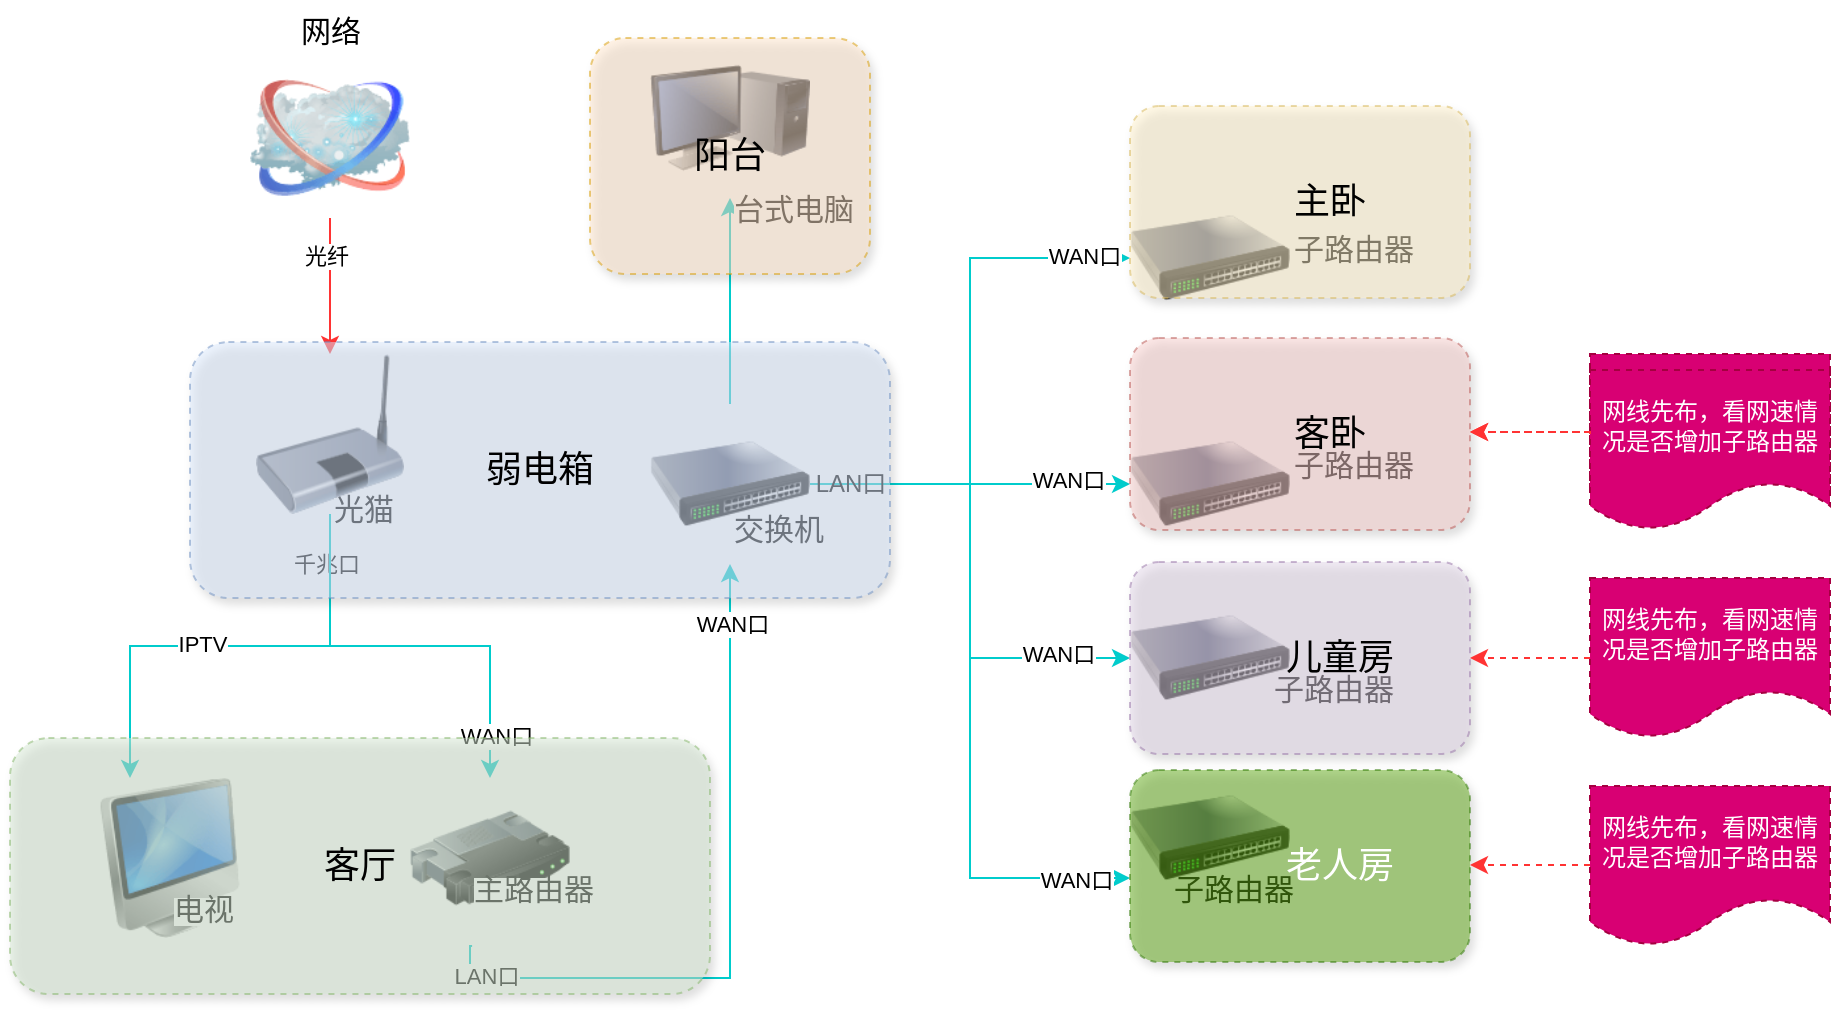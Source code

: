 <mxfile version="28.0.5">
  <diagram name="Page-1" id="55a83fd1-7818-8e21-69c5-c3457e3827bb">
    <mxGraphModel dx="1018" dy="658" grid="1" gridSize="10" guides="1" tooltips="1" connect="1" arrows="1" fold="1" page="1" pageScale="1" pageWidth="1100" pageHeight="850" background="none" math="0" shadow="0">
      <root>
        <mxCell id="0" />
        <mxCell id="1" parent="0" />
        <mxCell id="VvJMJaU7SE6beF8pdY5j-20" value="" style="edgeStyle=orthogonalEdgeStyle;rounded=0;orthogonalLoop=1;jettySize=auto;html=1;strokeColor=#FF3333;" edge="1" parent="1" source="69ecfefc5c41e42c-2" target="VvJMJaU7SE6beF8pdY5j-6">
          <mxGeometry relative="1" as="geometry" />
        </mxCell>
        <mxCell id="VvJMJaU7SE6beF8pdY5j-21" value="光纤" style="edgeLabel;html=1;align=center;verticalAlign=middle;resizable=0;points=[];" vertex="1" connectable="0" parent="VvJMJaU7SE6beF8pdY5j-20">
          <mxGeometry x="-0.45" y="-2" relative="1" as="geometry">
            <mxPoint as="offset" />
          </mxGeometry>
        </mxCell>
        <mxCell id="69ecfefc5c41e42c-2" value="&lt;span style=&quot;font-size: 15px;&quot;&gt;网络&lt;/span&gt;" style="image;html=1;labelBackgroundColor=#ffffff;image=img/lib/clip_art/networking/Cloud_128x128.png;rounded=1;shadow=0;comic=0;strokeWidth=2;fontSize=22;labelPosition=center;verticalLabelPosition=top;align=center;verticalAlign=bottom;" parent="1" vertex="1">
          <mxGeometry x="130" y="110" width="80" height="80" as="geometry" />
        </mxCell>
        <mxCell id="69ecfefc5c41e42c-5" value="" style="image;html=1;labelBackgroundColor=#ffffff;image=img/lib/clip_art/computers/Monitor_Tower_128x128.png;rounded=1;shadow=0;comic=0;strokeWidth=2;fontSize=22" parent="1" vertex="1">
          <mxGeometry x="330" y="100" width="80" height="80" as="geometry" />
        </mxCell>
        <mxCell id="VvJMJaU7SE6beF8pdY5j-35" value="" style="edgeStyle=orthogonalEdgeStyle;rounded=0;orthogonalLoop=1;jettySize=auto;html=1;strokeColor=#00CCCC;exitX=0.388;exitY=1.05;exitDx=0;exitDy=0;exitPerimeter=0;" edge="1" parent="1" source="VvJMJaU7SE6beF8pdY5j-1" target="VvJMJaU7SE6beF8pdY5j-3">
          <mxGeometry relative="1" as="geometry">
            <mxPoint x="240" y="560" as="sourcePoint" />
            <mxPoint x="290" y="620" as="targetPoint" />
            <Array as="points">
              <mxPoint x="240" y="554" />
              <mxPoint x="240" y="570" />
              <mxPoint x="370" y="570" />
            </Array>
          </mxGeometry>
        </mxCell>
        <mxCell id="VvJMJaU7SE6beF8pdY5j-37" value="WAN口" style="edgeLabel;html=1;align=center;verticalAlign=middle;resizable=0;points=[];" vertex="1" connectable="0" parent="VvJMJaU7SE6beF8pdY5j-35">
          <mxGeometry x="0.83" y="-1" relative="1" as="geometry">
            <mxPoint as="offset" />
          </mxGeometry>
        </mxCell>
        <mxCell id="VvJMJaU7SE6beF8pdY5j-61" value="LAN口" style="edgeLabel;html=1;align=center;verticalAlign=middle;resizable=0;points=[];" vertex="1" connectable="0" parent="VvJMJaU7SE6beF8pdY5j-35">
          <mxGeometry x="-0.859" y="1" relative="1" as="geometry">
            <mxPoint as="offset" />
          </mxGeometry>
        </mxCell>
        <mxCell id="VvJMJaU7SE6beF8pdY5j-1" value="" style="image;html=1;image=img/lib/clip_art/networking/Router_128x128.png" vertex="1" parent="1">
          <mxGeometry x="210" y="470" width="80" height="80" as="geometry" />
        </mxCell>
        <mxCell id="VvJMJaU7SE6beF8pdY5j-41" style="edgeStyle=orthogonalEdgeStyle;rounded=0;orthogonalLoop=1;jettySize=auto;html=1;entryX=0;entryY=0.5;entryDx=0;entryDy=0;strokeColor=#00CCCC;" edge="1" parent="1" source="VvJMJaU7SE6beF8pdY5j-3" target="VvJMJaU7SE6beF8pdY5j-38">
          <mxGeometry relative="1" as="geometry" />
        </mxCell>
        <mxCell id="VvJMJaU7SE6beF8pdY5j-46" value="WAN口" style="edgeLabel;html=1;align=center;verticalAlign=middle;resizable=0;points=[];" vertex="1" connectable="0" parent="VvJMJaU7SE6beF8pdY5j-41">
          <mxGeometry x="0.832" y="1" relative="1" as="geometry">
            <mxPoint as="offset" />
          </mxGeometry>
        </mxCell>
        <mxCell id="VvJMJaU7SE6beF8pdY5j-50" style="edgeStyle=orthogonalEdgeStyle;rounded=0;orthogonalLoop=1;jettySize=auto;html=1;entryX=0;entryY=0.5;entryDx=0;entryDy=0;strokeColor=#00CCCC;" edge="1" parent="1" source="VvJMJaU7SE6beF8pdY5j-3" target="VvJMJaU7SE6beF8pdY5j-43">
          <mxGeometry relative="1" as="geometry" />
        </mxCell>
        <mxCell id="VvJMJaU7SE6beF8pdY5j-75" value="WAN口" style="edgeLabel;html=1;align=center;verticalAlign=middle;resizable=0;points=[];" vertex="1" connectable="0" parent="VvJMJaU7SE6beF8pdY5j-50">
          <mxGeometry x="0.709" y="2" relative="1" as="geometry">
            <mxPoint as="offset" />
          </mxGeometry>
        </mxCell>
        <mxCell id="VvJMJaU7SE6beF8pdY5j-51" style="edgeStyle=orthogonalEdgeStyle;rounded=0;orthogonalLoop=1;jettySize=auto;html=1;entryX=0;entryY=0.75;entryDx=0;entryDy=0;strokeColor=#00CCCC;" edge="1" parent="1" source="VvJMJaU7SE6beF8pdY5j-3" target="VvJMJaU7SE6beF8pdY5j-44">
          <mxGeometry relative="1" as="geometry">
            <Array as="points">
              <mxPoint x="490" y="323" />
              <mxPoint x="490" y="520" />
            </Array>
          </mxGeometry>
        </mxCell>
        <mxCell id="VvJMJaU7SE6beF8pdY5j-76" value="WAN口" style="edgeLabel;html=1;align=center;verticalAlign=middle;resizable=0;points=[];" vertex="1" connectable="0" parent="VvJMJaU7SE6beF8pdY5j-51">
          <mxGeometry x="0.849" y="-1" relative="1" as="geometry">
            <mxPoint as="offset" />
          </mxGeometry>
        </mxCell>
        <mxCell id="VvJMJaU7SE6beF8pdY5j-63" style="edgeStyle=orthogonalEdgeStyle;rounded=0;orthogonalLoop=1;jettySize=auto;html=1;strokeColor=#00CCCC;" edge="1" parent="1" source="VvJMJaU7SE6beF8pdY5j-3" target="VvJMJaU7SE6beF8pdY5j-42">
          <mxGeometry relative="1" as="geometry">
            <Array as="points">
              <mxPoint x="530" y="323" />
              <mxPoint x="530" y="323" />
            </Array>
          </mxGeometry>
        </mxCell>
        <mxCell id="VvJMJaU7SE6beF8pdY5j-74" value="WAN口" style="edgeLabel;html=1;align=center;verticalAlign=middle;resizable=0;points=[];" vertex="1" connectable="0" parent="VvJMJaU7SE6beF8pdY5j-63">
          <mxGeometry x="0.613" y="2" relative="1" as="geometry">
            <mxPoint as="offset" />
          </mxGeometry>
        </mxCell>
        <mxCell id="VvJMJaU7SE6beF8pdY5j-73" value="" style="edgeStyle=orthogonalEdgeStyle;rounded=0;orthogonalLoop=1;jettySize=auto;html=1;strokeColor=#00CCCC;" edge="1" parent="1" source="VvJMJaU7SE6beF8pdY5j-3" target="69ecfefc5c41e42c-5">
          <mxGeometry relative="1" as="geometry" />
        </mxCell>
        <mxCell id="VvJMJaU7SE6beF8pdY5j-3" value="" style="image;html=1;image=img/lib/clip_art/networking/Switch_128x128.png" vertex="1" parent="1">
          <mxGeometry x="330" y="283" width="80" height="80" as="geometry" />
        </mxCell>
        <mxCell id="VvJMJaU7SE6beF8pdY5j-27" style="edgeStyle=orthogonalEdgeStyle;rounded=0;orthogonalLoop=1;jettySize=auto;html=1;strokeColor=#00CCCC;" edge="1" parent="1" source="VvJMJaU7SE6beF8pdY5j-6" target="VvJMJaU7SE6beF8pdY5j-1">
          <mxGeometry relative="1" as="geometry" />
        </mxCell>
        <mxCell id="VvJMJaU7SE6beF8pdY5j-28" value="千兆口" style="edgeLabel;html=1;align=center;verticalAlign=middle;resizable=0;points=[];" vertex="1" connectable="0" parent="VvJMJaU7SE6beF8pdY5j-27">
          <mxGeometry x="-0.762" y="-2" relative="1" as="geometry">
            <mxPoint as="offset" />
          </mxGeometry>
        </mxCell>
        <mxCell id="VvJMJaU7SE6beF8pdY5j-29" value="WAN口" style="edgeLabel;html=1;align=center;verticalAlign=middle;resizable=0;points=[];" vertex="1" connectable="0" parent="VvJMJaU7SE6beF8pdY5j-27">
          <mxGeometry x="0.8" y="3" relative="1" as="geometry">
            <mxPoint as="offset" />
          </mxGeometry>
        </mxCell>
        <mxCell id="VvJMJaU7SE6beF8pdY5j-31" style="edgeStyle=orthogonalEdgeStyle;rounded=0;orthogonalLoop=1;jettySize=auto;html=1;entryX=0.25;entryY=0;entryDx=0;entryDy=0;strokeColor=#00CCCC;" edge="1" parent="1" source="VvJMJaU7SE6beF8pdY5j-6" target="VvJMJaU7SE6beF8pdY5j-26">
          <mxGeometry relative="1" as="geometry" />
        </mxCell>
        <mxCell id="VvJMJaU7SE6beF8pdY5j-32" value="IPTV" style="edgeLabel;html=1;align=center;verticalAlign=middle;resizable=0;points=[];" vertex="1" connectable="0" parent="VvJMJaU7SE6beF8pdY5j-31">
          <mxGeometry x="0.125" y="-1" relative="1" as="geometry">
            <mxPoint as="offset" />
          </mxGeometry>
        </mxCell>
        <mxCell id="VvJMJaU7SE6beF8pdY5j-6" value="" style="image;html=1;image=img/lib/clip_art/networking/Bridge_128x128.png" vertex="1" parent="1">
          <mxGeometry x="130" y="258" width="80" height="80" as="geometry" />
        </mxCell>
        <mxCell id="VvJMJaU7SE6beF8pdY5j-13" value="&lt;div style=&quot;text-align: center;&quot;&gt;&lt;span style=&quot;color: light-dark(rgb(0, 0, 0), rgb(255, 255, 255)); text-wrap-mode: nowrap; background-color: rgb(255, 255, 255);&quot;&gt;&lt;font style=&quot;font-size: 15px;&quot;&gt;光猫&lt;/font&gt;&lt;/span&gt;&lt;/div&gt;" style="text;whiteSpace=wrap;html=1;" vertex="1" parent="1">
          <mxGeometry x="170" y="320" width="100" height="50" as="geometry" />
        </mxCell>
        <mxCell id="VvJMJaU7SE6beF8pdY5j-19" value="&lt;div style=&quot;text-align: center;&quot;&gt;&lt;span style=&quot;text-wrap-mode: nowrap; background-color: rgb(255, 255, 255);&quot;&gt;&lt;font style=&quot;font-size: 15px;&quot;&gt;交换机&lt;/font&gt;&lt;/span&gt;&lt;/div&gt;" style="text;whiteSpace=wrap;html=1;" vertex="1" parent="1">
          <mxGeometry x="370" y="330" width="100" height="50" as="geometry" />
        </mxCell>
        <mxCell id="VvJMJaU7SE6beF8pdY5j-25" value="&lt;div style=&quot;text-align: center;&quot;&gt;&lt;span style=&quot;text-wrap-mode: nowrap; background-color: rgb(255, 255, 255);&quot;&gt;&lt;font style=&quot;font-size: 15px;&quot;&gt;主路由器&lt;/font&gt;&lt;/span&gt;&lt;/div&gt;" style="text;whiteSpace=wrap;html=1;" vertex="1" parent="1">
          <mxGeometry x="240" y="510" width="100" height="50" as="geometry" />
        </mxCell>
        <mxCell id="VvJMJaU7SE6beF8pdY5j-26" value="" style="image;html=1;image=img/lib/clip_art/computers/iMac_128x128.png" vertex="1" parent="1">
          <mxGeometry x="50" y="470" width="80" height="80" as="geometry" />
        </mxCell>
        <mxCell id="VvJMJaU7SE6beF8pdY5j-36" style="edgeStyle=orthogonalEdgeStyle;rounded=0;orthogonalLoop=1;jettySize=auto;html=1;exitX=0.5;exitY=1;exitDx=0;exitDy=0;" edge="1" parent="1" source="VvJMJaU7SE6beF8pdY5j-1" target="VvJMJaU7SE6beF8pdY5j-1">
          <mxGeometry relative="1" as="geometry" />
        </mxCell>
        <mxCell id="VvJMJaU7SE6beF8pdY5j-38" value="" style="image;html=1;image=img/lib/clip_art/networking/Switch_128x128.png" vertex="1" parent="1">
          <mxGeometry x="570" y="170" width="80" height="80" as="geometry" />
        </mxCell>
        <mxCell id="VvJMJaU7SE6beF8pdY5j-39" value="&lt;div style=&quot;text-align: center;&quot;&gt;&lt;span style=&quot;text-wrap-mode: nowrap; background-color: rgb(255, 255, 255);&quot;&gt;&lt;font style=&quot;font-size: 15px;&quot;&gt;电视&lt;/font&gt;&lt;/span&gt;&lt;/div&gt;" style="text;whiteSpace=wrap;html=1;" vertex="1" parent="1">
          <mxGeometry x="90" y="520" width="100" height="50" as="geometry" />
        </mxCell>
        <mxCell id="VvJMJaU7SE6beF8pdY5j-40" value="&lt;div style=&quot;text-align: center;&quot;&gt;&lt;span style=&quot;text-wrap-mode: nowrap; background-color: rgb(255, 255, 255);&quot;&gt;&lt;font style=&quot;font-size: 15px;&quot;&gt;子路由器&lt;/font&gt;&lt;/span&gt;&lt;/div&gt;" style="text;whiteSpace=wrap;html=1;" vertex="1" parent="1">
          <mxGeometry x="650" y="190" width="100" height="50" as="geometry" />
        </mxCell>
        <mxCell id="VvJMJaU7SE6beF8pdY5j-42" value="" style="image;html=1;image=img/lib/clip_art/networking/Switch_128x128.png" vertex="1" parent="1">
          <mxGeometry x="570" y="283" width="80" height="80" as="geometry" />
        </mxCell>
        <mxCell id="VvJMJaU7SE6beF8pdY5j-43" value="" style="image;html=1;image=img/lib/clip_art/networking/Switch_128x128.png" vertex="1" parent="1">
          <mxGeometry x="570" y="370" width="80" height="80" as="geometry" />
        </mxCell>
        <mxCell id="VvJMJaU7SE6beF8pdY5j-44" value="" style="image;html=1;image=img/lib/clip_art/networking/Switch_128x128.png" vertex="1" parent="1">
          <mxGeometry x="570" y="460" width="80" height="80" as="geometry" />
        </mxCell>
        <mxCell id="VvJMJaU7SE6beF8pdY5j-45" value="LAN口" style="text;html=1;align=center;verticalAlign=middle;resizable=0;points=[];autosize=1;strokeColor=none;fillColor=none;" vertex="1" parent="1">
          <mxGeometry x="400" y="308" width="60" height="30" as="geometry" />
        </mxCell>
        <mxCell id="VvJMJaU7SE6beF8pdY5j-55" value="&lt;div style=&quot;text-align: center;&quot;&gt;&lt;span style=&quot;text-wrap-mode: nowrap; background-color: rgb(255, 255, 255);&quot;&gt;&lt;font style=&quot;font-size: 15px;&quot;&gt;子路由器&lt;/font&gt;&lt;/span&gt;&lt;/div&gt;" style="text;whiteSpace=wrap;html=1;" vertex="1" parent="1">
          <mxGeometry x="650" y="298" width="100" height="50" as="geometry" />
        </mxCell>
        <mxCell id="VvJMJaU7SE6beF8pdY5j-56" value="&lt;div style=&quot;text-align: center;&quot;&gt;&lt;span style=&quot;text-wrap-mode: nowrap; background-color: rgb(255, 255, 255);&quot;&gt;&lt;font style=&quot;font-size: 15px;&quot;&gt;子路由器&lt;/font&gt;&lt;/span&gt;&lt;/div&gt;" style="text;whiteSpace=wrap;html=1;" vertex="1" parent="1">
          <mxGeometry x="640" y="410" width="100" height="50" as="geometry" />
        </mxCell>
        <mxCell id="VvJMJaU7SE6beF8pdY5j-57" value="&lt;div style=&quot;text-align: center;&quot;&gt;&lt;span style=&quot;text-wrap-mode: nowrap; background-color: rgb(255, 255, 255);&quot;&gt;&lt;font style=&quot;font-size: 15px;&quot;&gt;子路由器&lt;/font&gt;&lt;/span&gt;&lt;/div&gt;" style="text;whiteSpace=wrap;html=1;" vertex="1" parent="1">
          <mxGeometry x="590" y="510" width="100" height="50" as="geometry" />
        </mxCell>
        <mxCell id="VvJMJaU7SE6beF8pdY5j-64" value="&lt;font style=&quot;font-size: 18px;&quot;&gt;弱电箱&lt;/font&gt;" style="rounded=1;whiteSpace=wrap;html=1;dashed=1;shadow=1;opacity=50;fillColor=#dae8fc;strokeColor=#6c8ebf;" vertex="1" parent="1">
          <mxGeometry x="100" y="252" width="350" height="128" as="geometry" />
        </mxCell>
        <mxCell id="VvJMJaU7SE6beF8pdY5j-65" value="&lt;font style=&quot;font-size: 18px;&quot;&gt;客厅&lt;/font&gt;" style="rounded=1;whiteSpace=wrap;html=1;dashed=1;shadow=1;opacity=50;fillColor=#d5e8d4;strokeColor=#82b366;" vertex="1" parent="1">
          <mxGeometry x="10" y="450" width="350" height="128" as="geometry" />
        </mxCell>
        <mxCell id="VvJMJaU7SE6beF8pdY5j-77" value="&lt;div style=&quot;text-align: center;&quot;&gt;&lt;span style=&quot;font-size: 15px; text-wrap-mode: nowrap; background-color: rgb(255, 255, 255);&quot;&gt;台式电脑&lt;/span&gt;&lt;/div&gt;" style="text;whiteSpace=wrap;html=1;" vertex="1" parent="1">
          <mxGeometry x="370" y="170" width="100" height="50" as="geometry" />
        </mxCell>
        <mxCell id="VvJMJaU7SE6beF8pdY5j-78" value="&lt;span style=&quot;font-size: 18px;&quot;&gt;阳台&lt;/span&gt;" style="rounded=1;whiteSpace=wrap;html=1;dashed=1;shadow=1;opacity=50;fillColor=#ffe6cc;strokeColor=#d79b00;" vertex="1" parent="1">
          <mxGeometry x="300" y="100" width="140" height="118" as="geometry" />
        </mxCell>
        <mxCell id="VvJMJaU7SE6beF8pdY5j-79" value="&lt;span style=&quot;font-size: 18px;&quot;&gt;&amp;nbsp; &amp;nbsp; &amp;nbsp; 主卧&lt;/span&gt;" style="rounded=1;whiteSpace=wrap;html=1;dashed=1;shadow=1;opacity=50;fillColor=#fff2cc;strokeColor=#d6b656;" vertex="1" parent="1">
          <mxGeometry x="570" y="134" width="170" height="96" as="geometry" />
        </mxCell>
        <mxCell id="VvJMJaU7SE6beF8pdY5j-80" value="&lt;span style=&quot;font-size: 18px;&quot;&gt;&amp;nbsp; &amp;nbsp; &amp;nbsp; 客卧&lt;/span&gt;" style="rounded=1;whiteSpace=wrap;html=1;dashed=1;shadow=1;opacity=50;fillColor=#f8cecc;strokeColor=#b85450;" vertex="1" parent="1">
          <mxGeometry x="570" y="250" width="170" height="96" as="geometry" />
        </mxCell>
        <mxCell id="VvJMJaU7SE6beF8pdY5j-81" value="&lt;span style=&quot;font-size: 18px;&quot;&gt;&amp;nbsp; &amp;nbsp; &amp;nbsp; &amp;nbsp; 儿童房&lt;/span&gt;" style="rounded=1;whiteSpace=wrap;html=1;dashed=1;shadow=1;opacity=50;fillColor=#e1d5e7;strokeColor=#9673a6;" vertex="1" parent="1">
          <mxGeometry x="570" y="362" width="170" height="96" as="geometry" />
        </mxCell>
        <mxCell id="VvJMJaU7SE6beF8pdY5j-82" value="&lt;span style=&quot;font-size: 18px;&quot;&gt;&amp;nbsp; &amp;nbsp; &amp;nbsp; &amp;nbsp; 老人房&lt;/span&gt;" style="rounded=1;whiteSpace=wrap;html=1;dashed=1;shadow=1;opacity=50;fillColor=#60a917;strokeColor=#2D7600;fontColor=#ffffff;" vertex="1" parent="1">
          <mxGeometry x="570" y="466" width="170" height="96" as="geometry" />
        </mxCell>
        <mxCell id="VvJMJaU7SE6beF8pdY5j-84" value="" style="edgeStyle=orthogonalEdgeStyle;rounded=0;orthogonalLoop=1;jettySize=auto;html=1;dashed=1;strokeColor=#FF3333;" edge="1" parent="1" source="VvJMJaU7SE6beF8pdY5j-83" target="VvJMJaU7SE6beF8pdY5j-81">
          <mxGeometry relative="1" as="geometry">
            <Array as="points">
              <mxPoint x="770" y="410" />
              <mxPoint x="770" y="410" />
            </Array>
          </mxGeometry>
        </mxCell>
        <mxCell id="VvJMJaU7SE6beF8pdY5j-83" value="网线先布，看网速情况是否增加子路由器" style="shape=document;whiteSpace=wrap;html=1;boundedLbl=1;fillColor=#d80073;fontColor=#ffffff;strokeColor=#A50040;dashed=1;" vertex="1" parent="1">
          <mxGeometry x="800" y="370" width="120" height="80" as="geometry" />
        </mxCell>
        <mxCell id="VvJMJaU7SE6beF8pdY5j-86" value="网线先布，看网速情况是否增加子路由器" style="shape=document;whiteSpace=wrap;html=1;boundedLbl=1;fillColor=#d80073;fontColor=#ffffff;strokeColor=#A50040;dashed=1;" vertex="1" parent="1">
          <mxGeometry x="800" y="474" width="120" height="80" as="geometry" />
        </mxCell>
        <mxCell id="VvJMJaU7SE6beF8pdY5j-88" value="网线先布，看情况是否增加子路由器" style="shape=document;whiteSpace=wrap;html=1;boundedLbl=1;fillColor=#d80073;fontColor=#ffffff;strokeColor=#A50040;dashed=1;" vertex="1" parent="1">
          <mxGeometry x="800" y="258" width="120" height="80" as="geometry" />
        </mxCell>
        <mxCell id="RpgksPD9kOyuwidNrGfW-1" value="网线先布，看网速情况是否增加子路由器" style="shape=document;whiteSpace=wrap;html=1;boundedLbl=1;fillColor=#d80073;fontColor=#ffffff;strokeColor=#A50040;dashed=1;" vertex="1" parent="1">
          <mxGeometry x="800" y="266" width="120" height="80" as="geometry" />
        </mxCell>
        <mxCell id="VvJMJaU7SE6beF8pdY5j-89" value="" style="edgeStyle=orthogonalEdgeStyle;rounded=0;orthogonalLoop=1;jettySize=auto;html=1;dashed=1;strokeColor=#FF3333;exitX=0;exitY=0.5;exitDx=0;exitDy=0;" edge="1" parent="1" source="VvJMJaU7SE6beF8pdY5j-88">
          <mxGeometry relative="1" as="geometry">
            <mxPoint x="790" y="297" as="sourcePoint" />
            <mxPoint x="740" y="297" as="targetPoint" />
            <Array as="points">
              <mxPoint x="800" y="297" />
            </Array>
          </mxGeometry>
        </mxCell>
        <mxCell id="RpgksPD9kOyuwidNrGfW-2" value="" style="edgeStyle=orthogonalEdgeStyle;rounded=0;orthogonalLoop=1;jettySize=auto;html=1;dashed=1;strokeColor=#FF3333;" edge="1" parent="1">
          <mxGeometry relative="1" as="geometry">
            <Array as="points">
              <mxPoint x="760" y="513.5" />
              <mxPoint x="760" y="513.5" />
            </Array>
            <mxPoint x="800" y="513.5" as="sourcePoint" />
            <mxPoint x="740" y="513.5" as="targetPoint" />
          </mxGeometry>
        </mxCell>
        <mxCell id="RpgksPD9kOyuwidNrGfW-3" value="" style="edgeStyle=orthogonalEdgeStyle;rounded=0;orthogonalLoop=1;jettySize=auto;html=1;dashed=1;strokeColor=#FF3333;" edge="1" parent="1">
          <mxGeometry relative="1" as="geometry">
            <Array as="points">
              <mxPoint x="760" y="297" />
              <mxPoint x="760" y="297" />
            </Array>
            <mxPoint x="800" y="297" as="sourcePoint" />
            <mxPoint x="740" y="297" as="targetPoint" />
          </mxGeometry>
        </mxCell>
      </root>
    </mxGraphModel>
  </diagram>
</mxfile>
